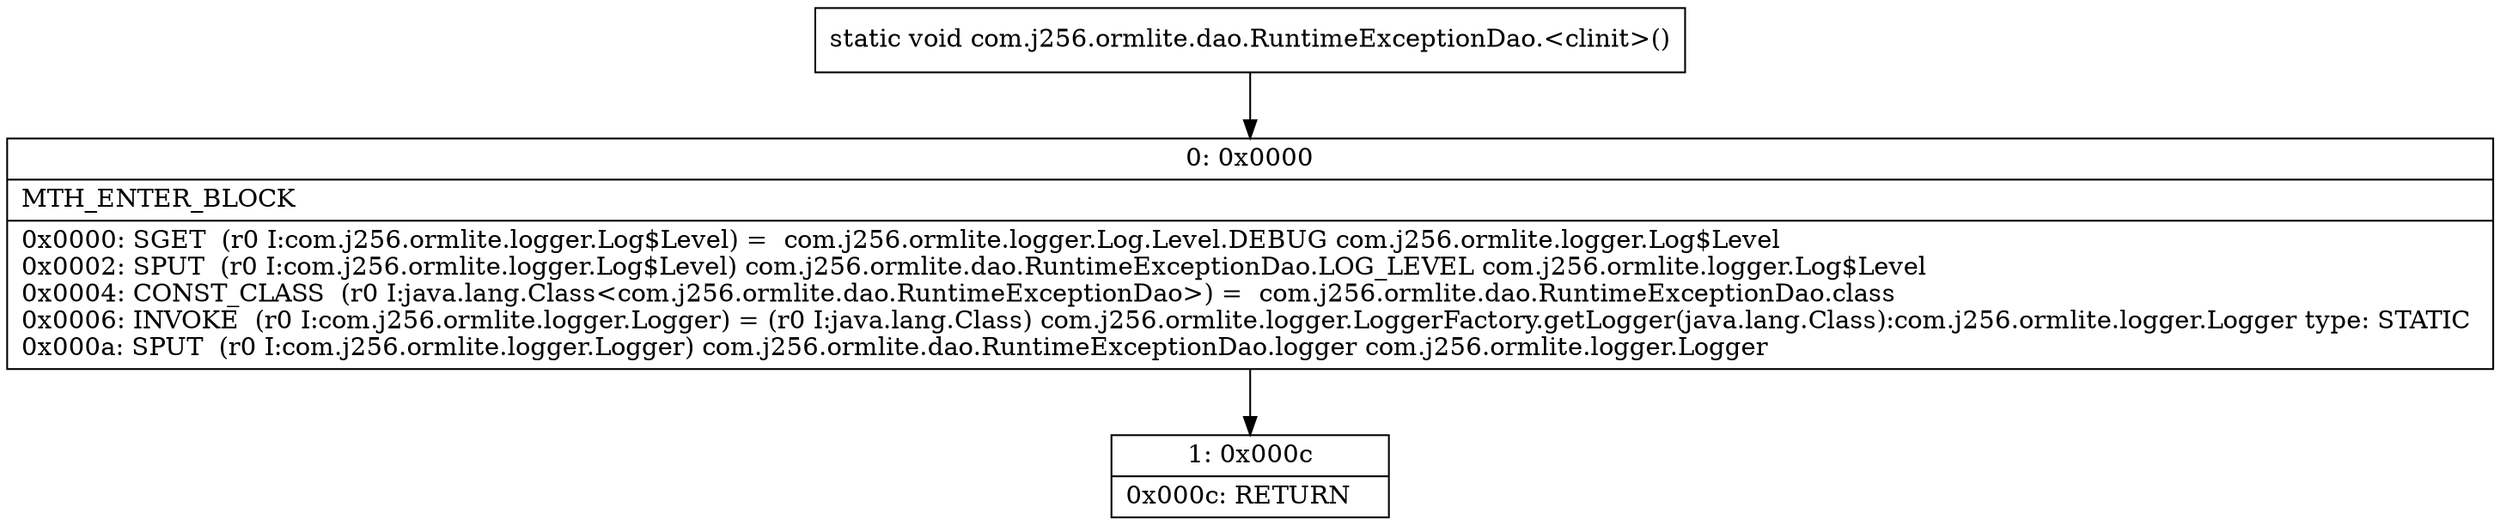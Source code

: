digraph "CFG forcom.j256.ormlite.dao.RuntimeExceptionDao.\<clinit\>()V" {
Node_0 [shape=record,label="{0\:\ 0x0000|MTH_ENTER_BLOCK\l|0x0000: SGET  (r0 I:com.j256.ormlite.logger.Log$Level) =  com.j256.ormlite.logger.Log.Level.DEBUG com.j256.ormlite.logger.Log$Level \l0x0002: SPUT  (r0 I:com.j256.ormlite.logger.Log$Level) com.j256.ormlite.dao.RuntimeExceptionDao.LOG_LEVEL com.j256.ormlite.logger.Log$Level \l0x0004: CONST_CLASS  (r0 I:java.lang.Class\<com.j256.ormlite.dao.RuntimeExceptionDao\>) =  com.j256.ormlite.dao.RuntimeExceptionDao.class \l0x0006: INVOKE  (r0 I:com.j256.ormlite.logger.Logger) = (r0 I:java.lang.Class) com.j256.ormlite.logger.LoggerFactory.getLogger(java.lang.Class):com.j256.ormlite.logger.Logger type: STATIC \l0x000a: SPUT  (r0 I:com.j256.ormlite.logger.Logger) com.j256.ormlite.dao.RuntimeExceptionDao.logger com.j256.ormlite.logger.Logger \l}"];
Node_1 [shape=record,label="{1\:\ 0x000c|0x000c: RETURN   \l}"];
MethodNode[shape=record,label="{static void com.j256.ormlite.dao.RuntimeExceptionDao.\<clinit\>() }"];
MethodNode -> Node_0;
Node_0 -> Node_1;
}

